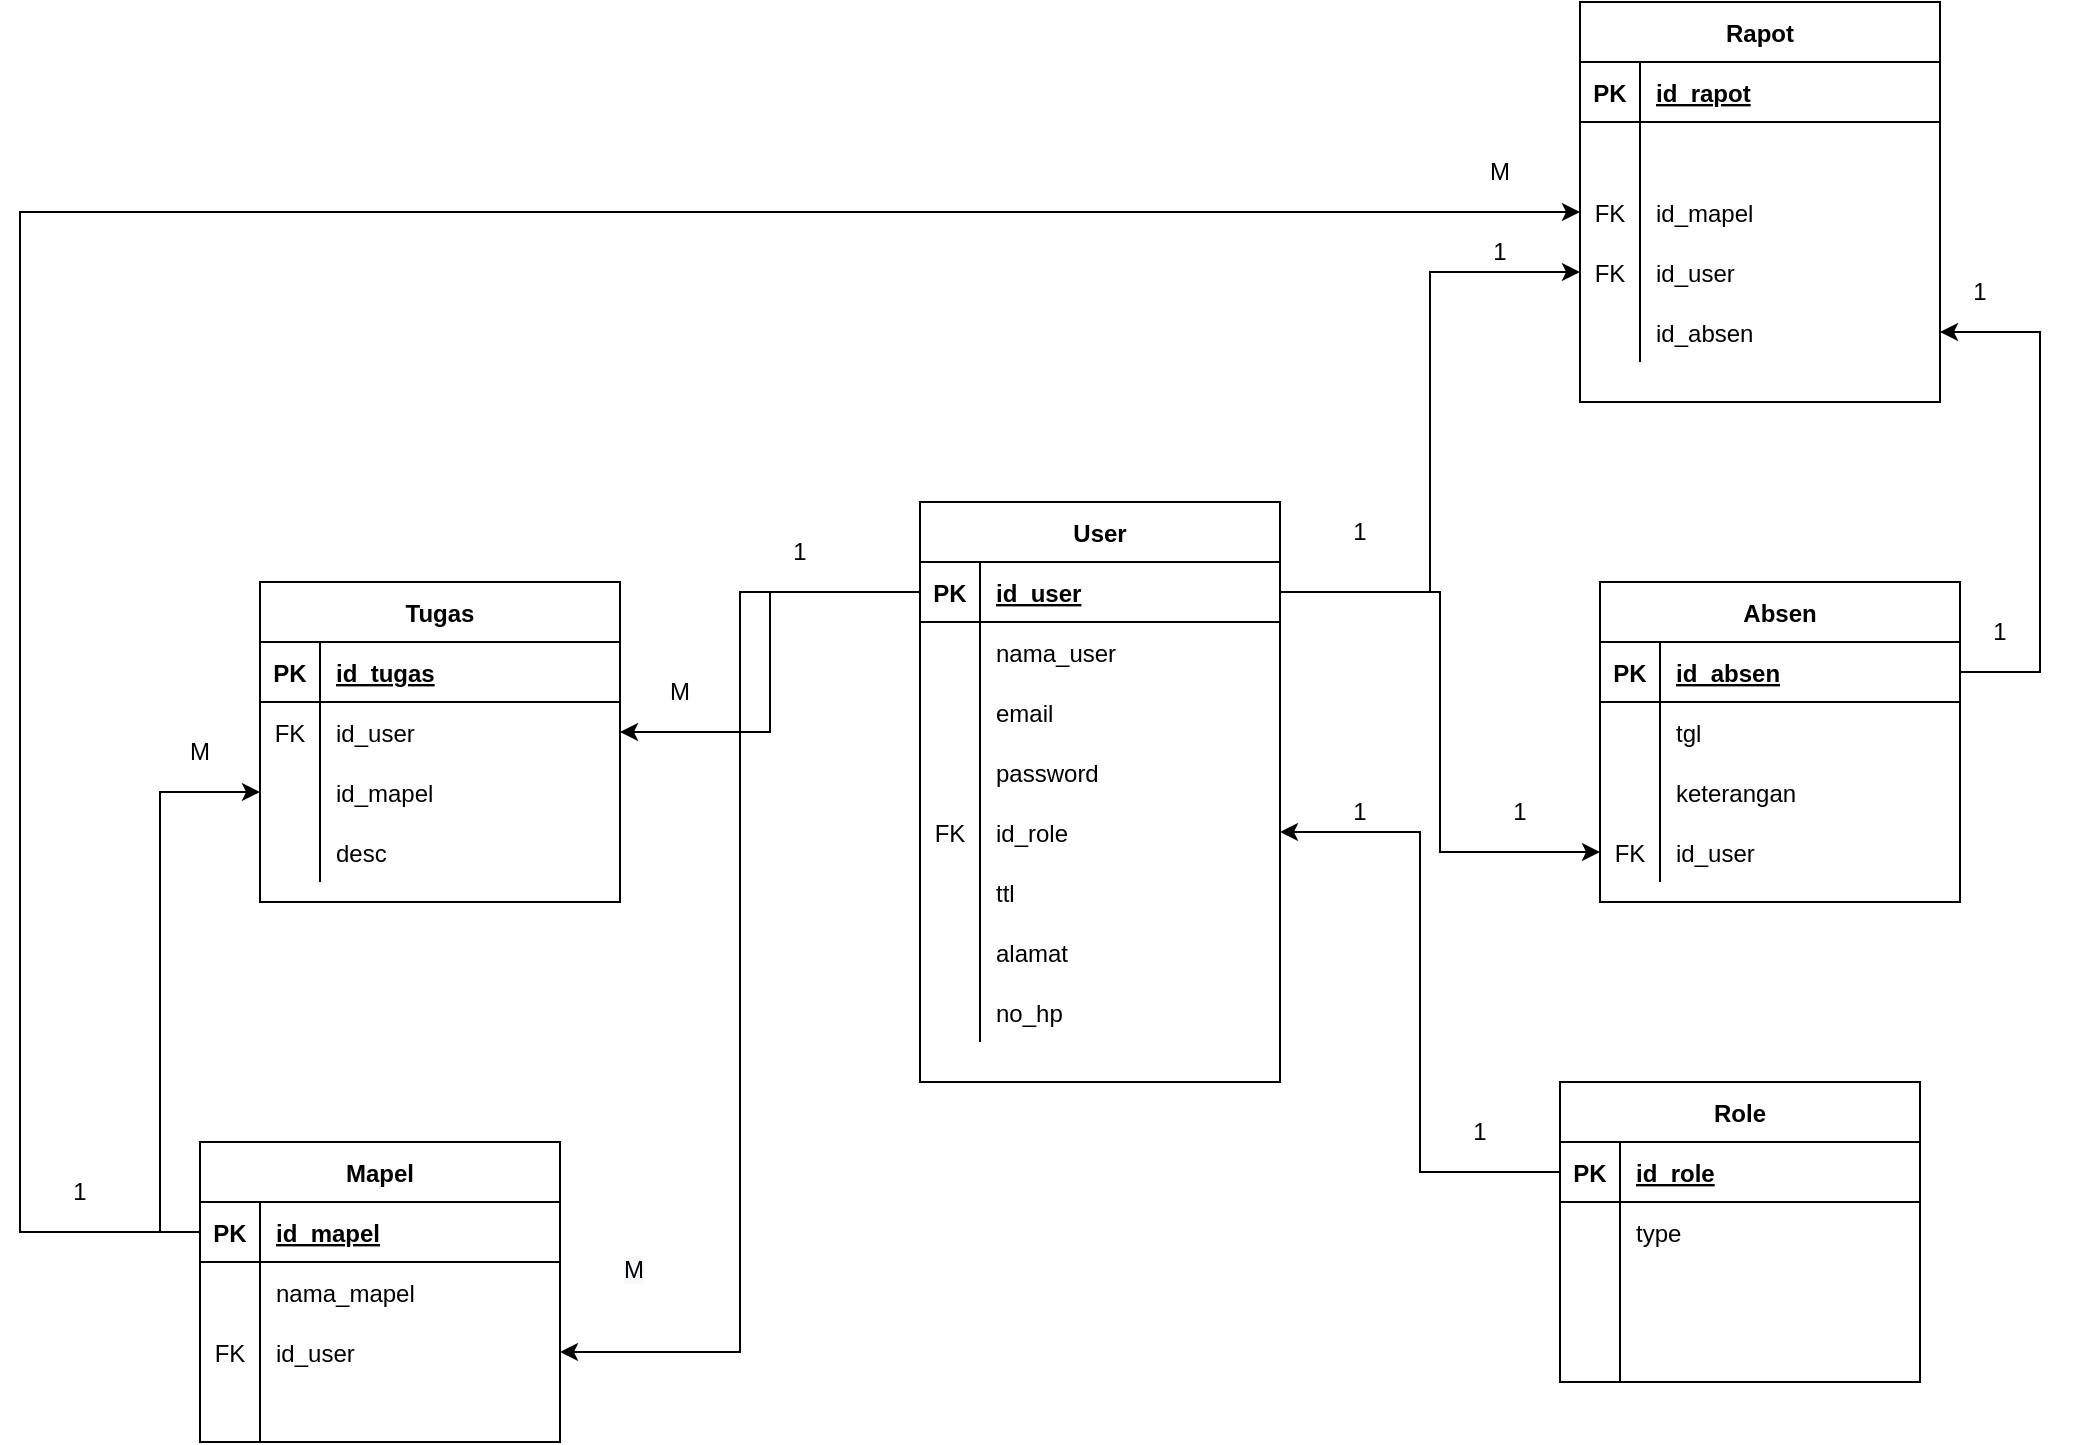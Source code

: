 <mxfile version="14.5.3" type="github">
  <diagram id="R2lEEEUBdFMjLlhIrx00" name="Page-1">
    <mxGraphModel dx="2283" dy="1789" grid="1" gridSize="10" guides="1" tooltips="1" connect="1" arrows="1" fold="1" page="1" pageScale="1" pageWidth="850" pageHeight="1100" math="0" shadow="0" extFonts="Permanent Marker^https://fonts.googleapis.com/css?family=Permanent+Marker">
      <root>
        <mxCell id="0" />
        <mxCell id="1" parent="0" />
        <mxCell id="9h0e1bbw9ytNqN5iiVFv-2" value="User" style="shape=table;startSize=30;container=1;collapsible=1;childLayout=tableLayout;fixedRows=1;rowLines=0;fontStyle=1;align=center;resizeLast=1;" vertex="1" parent="1">
          <mxGeometry x="330" y="130" width="180" height="290" as="geometry" />
        </mxCell>
        <mxCell id="9h0e1bbw9ytNqN5iiVFv-3" value="" style="shape=partialRectangle;collapsible=0;dropTarget=0;pointerEvents=0;fillColor=none;top=0;left=0;bottom=1;right=0;points=[[0,0.5],[1,0.5]];portConstraint=eastwest;" vertex="1" parent="9h0e1bbw9ytNqN5iiVFv-2">
          <mxGeometry y="30" width="180" height="30" as="geometry" />
        </mxCell>
        <mxCell id="9h0e1bbw9ytNqN5iiVFv-4" value="PK" style="shape=partialRectangle;connectable=0;fillColor=none;top=0;left=0;bottom=0;right=0;fontStyle=1;overflow=hidden;" vertex="1" parent="9h0e1bbw9ytNqN5iiVFv-3">
          <mxGeometry width="30" height="30" as="geometry" />
        </mxCell>
        <mxCell id="9h0e1bbw9ytNqN5iiVFv-5" value="id_user" style="shape=partialRectangle;connectable=0;fillColor=none;top=0;left=0;bottom=0;right=0;align=left;spacingLeft=6;fontStyle=5;overflow=hidden;" vertex="1" parent="9h0e1bbw9ytNqN5iiVFv-3">
          <mxGeometry x="30" width="150" height="30" as="geometry" />
        </mxCell>
        <mxCell id="9h0e1bbw9ytNqN5iiVFv-6" value="" style="shape=partialRectangle;collapsible=0;dropTarget=0;pointerEvents=0;fillColor=none;top=0;left=0;bottom=0;right=0;points=[[0,0.5],[1,0.5]];portConstraint=eastwest;" vertex="1" parent="9h0e1bbw9ytNqN5iiVFv-2">
          <mxGeometry y="60" width="180" height="30" as="geometry" />
        </mxCell>
        <mxCell id="9h0e1bbw9ytNqN5iiVFv-7" value="" style="shape=partialRectangle;connectable=0;fillColor=none;top=0;left=0;bottom=0;right=0;editable=1;overflow=hidden;" vertex="1" parent="9h0e1bbw9ytNqN5iiVFv-6">
          <mxGeometry width="30" height="30" as="geometry" />
        </mxCell>
        <mxCell id="9h0e1bbw9ytNqN5iiVFv-8" value="nama_user" style="shape=partialRectangle;connectable=0;fillColor=none;top=0;left=0;bottom=0;right=0;align=left;spacingLeft=6;overflow=hidden;" vertex="1" parent="9h0e1bbw9ytNqN5iiVFv-6">
          <mxGeometry x="30" width="150" height="30" as="geometry" />
        </mxCell>
        <mxCell id="9h0e1bbw9ytNqN5iiVFv-9" value="" style="shape=partialRectangle;collapsible=0;dropTarget=0;pointerEvents=0;fillColor=none;top=0;left=0;bottom=0;right=0;points=[[0,0.5],[1,0.5]];portConstraint=eastwest;" vertex="1" parent="9h0e1bbw9ytNqN5iiVFv-2">
          <mxGeometry y="90" width="180" height="30" as="geometry" />
        </mxCell>
        <mxCell id="9h0e1bbw9ytNqN5iiVFv-10" value="" style="shape=partialRectangle;connectable=0;fillColor=none;top=0;left=0;bottom=0;right=0;editable=1;overflow=hidden;" vertex="1" parent="9h0e1bbw9ytNqN5iiVFv-9">
          <mxGeometry width="30" height="30" as="geometry" />
        </mxCell>
        <mxCell id="9h0e1bbw9ytNqN5iiVFv-11" value="email" style="shape=partialRectangle;connectable=0;fillColor=none;top=0;left=0;bottom=0;right=0;align=left;spacingLeft=6;overflow=hidden;" vertex="1" parent="9h0e1bbw9ytNqN5iiVFv-9">
          <mxGeometry x="30" width="150" height="30" as="geometry" />
        </mxCell>
        <mxCell id="9h0e1bbw9ytNqN5iiVFv-12" value="" style="shape=partialRectangle;collapsible=0;dropTarget=0;pointerEvents=0;fillColor=none;top=0;left=0;bottom=0;right=0;points=[[0,0.5],[1,0.5]];portConstraint=eastwest;" vertex="1" parent="9h0e1bbw9ytNqN5iiVFv-2">
          <mxGeometry y="120" width="180" height="30" as="geometry" />
        </mxCell>
        <mxCell id="9h0e1bbw9ytNqN5iiVFv-13" value="" style="shape=partialRectangle;connectable=0;fillColor=none;top=0;left=0;bottom=0;right=0;editable=1;overflow=hidden;" vertex="1" parent="9h0e1bbw9ytNqN5iiVFv-12">
          <mxGeometry width="30" height="30" as="geometry" />
        </mxCell>
        <mxCell id="9h0e1bbw9ytNqN5iiVFv-14" value="password" style="shape=partialRectangle;connectable=0;fillColor=none;top=0;left=0;bottom=0;right=0;align=left;spacingLeft=6;overflow=hidden;" vertex="1" parent="9h0e1bbw9ytNqN5iiVFv-12">
          <mxGeometry x="30" width="150" height="30" as="geometry" />
        </mxCell>
        <mxCell id="9h0e1bbw9ytNqN5iiVFv-45" value="" style="shape=partialRectangle;collapsible=0;dropTarget=0;pointerEvents=0;fillColor=none;top=0;left=0;bottom=0;right=0;points=[[0,0.5],[1,0.5]];portConstraint=eastwest;" vertex="1" parent="9h0e1bbw9ytNqN5iiVFv-2">
          <mxGeometry y="150" width="180" height="30" as="geometry" />
        </mxCell>
        <mxCell id="9h0e1bbw9ytNqN5iiVFv-46" value="FK" style="shape=partialRectangle;connectable=0;fillColor=none;top=0;left=0;bottom=0;right=0;editable=1;overflow=hidden;" vertex="1" parent="9h0e1bbw9ytNqN5iiVFv-45">
          <mxGeometry width="30" height="30" as="geometry" />
        </mxCell>
        <mxCell id="9h0e1bbw9ytNqN5iiVFv-47" value="id_role" style="shape=partialRectangle;connectable=0;fillColor=none;top=0;left=0;bottom=0;right=0;align=left;spacingLeft=6;overflow=hidden;" vertex="1" parent="9h0e1bbw9ytNqN5iiVFv-45">
          <mxGeometry x="30" width="150" height="30" as="geometry" />
        </mxCell>
        <mxCell id="9h0e1bbw9ytNqN5iiVFv-64" value="" style="shape=partialRectangle;collapsible=0;dropTarget=0;pointerEvents=0;fillColor=none;top=0;left=0;bottom=0;right=0;points=[[0,0.5],[1,0.5]];portConstraint=eastwest;" vertex="1" parent="9h0e1bbw9ytNqN5iiVFv-2">
          <mxGeometry y="180" width="180" height="30" as="geometry" />
        </mxCell>
        <mxCell id="9h0e1bbw9ytNqN5iiVFv-65" value="" style="shape=partialRectangle;connectable=0;fillColor=none;top=0;left=0;bottom=0;right=0;editable=1;overflow=hidden;" vertex="1" parent="9h0e1bbw9ytNqN5iiVFv-64">
          <mxGeometry width="30" height="30" as="geometry" />
        </mxCell>
        <mxCell id="9h0e1bbw9ytNqN5iiVFv-66" value="ttl" style="shape=partialRectangle;connectable=0;fillColor=none;top=0;left=0;bottom=0;right=0;align=left;spacingLeft=6;overflow=hidden;" vertex="1" parent="9h0e1bbw9ytNqN5iiVFv-64">
          <mxGeometry x="30" width="150" height="30" as="geometry" />
        </mxCell>
        <mxCell id="9h0e1bbw9ytNqN5iiVFv-67" value="" style="shape=partialRectangle;collapsible=0;dropTarget=0;pointerEvents=0;fillColor=none;top=0;left=0;bottom=0;right=0;points=[[0,0.5],[1,0.5]];portConstraint=eastwest;" vertex="1" parent="9h0e1bbw9ytNqN5iiVFv-2">
          <mxGeometry y="210" width="180" height="30" as="geometry" />
        </mxCell>
        <mxCell id="9h0e1bbw9ytNqN5iiVFv-68" value="" style="shape=partialRectangle;connectable=0;fillColor=none;top=0;left=0;bottom=0;right=0;editable=1;overflow=hidden;" vertex="1" parent="9h0e1bbw9ytNqN5iiVFv-67">
          <mxGeometry width="30" height="30" as="geometry" />
        </mxCell>
        <mxCell id="9h0e1bbw9ytNqN5iiVFv-69" value="alamat" style="shape=partialRectangle;connectable=0;fillColor=none;top=0;left=0;bottom=0;right=0;align=left;spacingLeft=6;overflow=hidden;" vertex="1" parent="9h0e1bbw9ytNqN5iiVFv-67">
          <mxGeometry x="30" width="150" height="30" as="geometry" />
        </mxCell>
        <mxCell id="9h0e1bbw9ytNqN5iiVFv-70" value="" style="shape=partialRectangle;collapsible=0;dropTarget=0;pointerEvents=0;fillColor=none;top=0;left=0;bottom=0;right=0;points=[[0,0.5],[1,0.5]];portConstraint=eastwest;" vertex="1" parent="9h0e1bbw9ytNqN5iiVFv-2">
          <mxGeometry y="240" width="180" height="30" as="geometry" />
        </mxCell>
        <mxCell id="9h0e1bbw9ytNqN5iiVFv-71" value="" style="shape=partialRectangle;connectable=0;fillColor=none;top=0;left=0;bottom=0;right=0;editable=1;overflow=hidden;" vertex="1" parent="9h0e1bbw9ytNqN5iiVFv-70">
          <mxGeometry width="30" height="30" as="geometry" />
        </mxCell>
        <mxCell id="9h0e1bbw9ytNqN5iiVFv-72" value="no_hp" style="shape=partialRectangle;connectable=0;fillColor=none;top=0;left=0;bottom=0;right=0;align=left;spacingLeft=6;overflow=hidden;" vertex="1" parent="9h0e1bbw9ytNqN5iiVFv-70">
          <mxGeometry x="30" width="150" height="30" as="geometry" />
        </mxCell>
        <mxCell id="9h0e1bbw9ytNqN5iiVFv-19" value="Tugas" style="shape=table;startSize=30;container=1;collapsible=1;childLayout=tableLayout;fixedRows=1;rowLines=0;fontStyle=1;align=center;resizeLast=1;" vertex="1" parent="1">
          <mxGeometry y="170" width="180" height="160" as="geometry" />
        </mxCell>
        <mxCell id="9h0e1bbw9ytNqN5iiVFv-20" value="" style="shape=partialRectangle;collapsible=0;dropTarget=0;pointerEvents=0;fillColor=none;top=0;left=0;bottom=1;right=0;points=[[0,0.5],[1,0.5]];portConstraint=eastwest;" vertex="1" parent="9h0e1bbw9ytNqN5iiVFv-19">
          <mxGeometry y="30" width="180" height="30" as="geometry" />
        </mxCell>
        <mxCell id="9h0e1bbw9ytNqN5iiVFv-21" value="PK" style="shape=partialRectangle;connectable=0;fillColor=none;top=0;left=0;bottom=0;right=0;fontStyle=1;overflow=hidden;" vertex="1" parent="9h0e1bbw9ytNqN5iiVFv-20">
          <mxGeometry width="30" height="30" as="geometry" />
        </mxCell>
        <mxCell id="9h0e1bbw9ytNqN5iiVFv-22" value="id_tugas" style="shape=partialRectangle;connectable=0;fillColor=none;top=0;left=0;bottom=0;right=0;align=left;spacingLeft=6;fontStyle=5;overflow=hidden;" vertex="1" parent="9h0e1bbw9ytNqN5iiVFv-20">
          <mxGeometry x="30" width="150" height="30" as="geometry" />
        </mxCell>
        <mxCell id="9h0e1bbw9ytNqN5iiVFv-23" value="" style="shape=partialRectangle;collapsible=0;dropTarget=0;pointerEvents=0;fillColor=none;top=0;left=0;bottom=0;right=0;points=[[0,0.5],[1,0.5]];portConstraint=eastwest;" vertex="1" parent="9h0e1bbw9ytNqN5iiVFv-19">
          <mxGeometry y="60" width="180" height="30" as="geometry" />
        </mxCell>
        <mxCell id="9h0e1bbw9ytNqN5iiVFv-24" value="FK" style="shape=partialRectangle;connectable=0;fillColor=none;top=0;left=0;bottom=0;right=0;editable=1;overflow=hidden;" vertex="1" parent="9h0e1bbw9ytNqN5iiVFv-23">
          <mxGeometry width="30" height="30" as="geometry" />
        </mxCell>
        <mxCell id="9h0e1bbw9ytNqN5iiVFv-25" value="id_user" style="shape=partialRectangle;connectable=0;fillColor=none;top=0;left=0;bottom=0;right=0;align=left;spacingLeft=6;overflow=hidden;" vertex="1" parent="9h0e1bbw9ytNqN5iiVFv-23">
          <mxGeometry x="30" width="150" height="30" as="geometry" />
        </mxCell>
        <mxCell id="9h0e1bbw9ytNqN5iiVFv-26" value="" style="shape=partialRectangle;collapsible=0;dropTarget=0;pointerEvents=0;fillColor=none;top=0;left=0;bottom=0;right=0;points=[[0,0.5],[1,0.5]];portConstraint=eastwest;" vertex="1" parent="9h0e1bbw9ytNqN5iiVFv-19">
          <mxGeometry y="90" width="180" height="30" as="geometry" />
        </mxCell>
        <mxCell id="9h0e1bbw9ytNqN5iiVFv-27" value="" style="shape=partialRectangle;connectable=0;fillColor=none;top=0;left=0;bottom=0;right=0;editable=1;overflow=hidden;" vertex="1" parent="9h0e1bbw9ytNqN5iiVFv-26">
          <mxGeometry width="30" height="30" as="geometry" />
        </mxCell>
        <mxCell id="9h0e1bbw9ytNqN5iiVFv-28" value="id_mapel" style="shape=partialRectangle;connectable=0;fillColor=none;top=0;left=0;bottom=0;right=0;align=left;spacingLeft=6;overflow=hidden;" vertex="1" parent="9h0e1bbw9ytNqN5iiVFv-26">
          <mxGeometry x="30" width="150" height="30" as="geometry" />
        </mxCell>
        <mxCell id="9h0e1bbw9ytNqN5iiVFv-29" value="" style="shape=partialRectangle;collapsible=0;dropTarget=0;pointerEvents=0;fillColor=none;top=0;left=0;bottom=0;right=0;points=[[0,0.5],[1,0.5]];portConstraint=eastwest;" vertex="1" parent="9h0e1bbw9ytNqN5iiVFv-19">
          <mxGeometry y="120" width="180" height="30" as="geometry" />
        </mxCell>
        <mxCell id="9h0e1bbw9ytNqN5iiVFv-30" value="" style="shape=partialRectangle;connectable=0;fillColor=none;top=0;left=0;bottom=0;right=0;editable=1;overflow=hidden;" vertex="1" parent="9h0e1bbw9ytNqN5iiVFv-29">
          <mxGeometry width="30" height="30" as="geometry" />
        </mxCell>
        <mxCell id="9h0e1bbw9ytNqN5iiVFv-31" value="desc" style="shape=partialRectangle;connectable=0;fillColor=none;top=0;left=0;bottom=0;right=0;align=left;spacingLeft=6;overflow=hidden;" vertex="1" parent="9h0e1bbw9ytNqN5iiVFv-29">
          <mxGeometry x="30" width="150" height="30" as="geometry" />
        </mxCell>
        <mxCell id="9h0e1bbw9ytNqN5iiVFv-74" value="Rapot" style="shape=table;startSize=30;container=1;collapsible=1;childLayout=tableLayout;fixedRows=1;rowLines=0;fontStyle=1;align=center;resizeLast=1;" vertex="1" parent="1">
          <mxGeometry x="660" y="-120" width="180" height="200" as="geometry" />
        </mxCell>
        <mxCell id="9h0e1bbw9ytNqN5iiVFv-75" value="" style="shape=partialRectangle;collapsible=0;dropTarget=0;pointerEvents=0;fillColor=none;top=0;left=0;bottom=1;right=0;points=[[0,0.5],[1,0.5]];portConstraint=eastwest;" vertex="1" parent="9h0e1bbw9ytNqN5iiVFv-74">
          <mxGeometry y="30" width="180" height="30" as="geometry" />
        </mxCell>
        <mxCell id="9h0e1bbw9ytNqN5iiVFv-76" value="PK" style="shape=partialRectangle;connectable=0;fillColor=none;top=0;left=0;bottom=0;right=0;fontStyle=1;overflow=hidden;" vertex="1" parent="9h0e1bbw9ytNqN5iiVFv-75">
          <mxGeometry width="30" height="30" as="geometry" />
        </mxCell>
        <mxCell id="9h0e1bbw9ytNqN5iiVFv-77" value="id_rapot" style="shape=partialRectangle;connectable=0;fillColor=none;top=0;left=0;bottom=0;right=0;align=left;spacingLeft=6;fontStyle=5;overflow=hidden;" vertex="1" parent="9h0e1bbw9ytNqN5iiVFv-75">
          <mxGeometry x="30" width="150" height="30" as="geometry" />
        </mxCell>
        <mxCell id="9h0e1bbw9ytNqN5iiVFv-78" value="" style="shape=partialRectangle;collapsible=0;dropTarget=0;pointerEvents=0;fillColor=none;top=0;left=0;bottom=0;right=0;points=[[0,0.5],[1,0.5]];portConstraint=eastwest;" vertex="1" parent="9h0e1bbw9ytNqN5iiVFv-74">
          <mxGeometry y="60" width="180" height="30" as="geometry" />
        </mxCell>
        <mxCell id="9h0e1bbw9ytNqN5iiVFv-79" value="" style="shape=partialRectangle;connectable=0;fillColor=none;top=0;left=0;bottom=0;right=0;editable=1;overflow=hidden;" vertex="1" parent="9h0e1bbw9ytNqN5iiVFv-78">
          <mxGeometry width="30" height="30" as="geometry" />
        </mxCell>
        <mxCell id="9h0e1bbw9ytNqN5iiVFv-80" value="" style="shape=partialRectangle;connectable=0;fillColor=none;top=0;left=0;bottom=0;right=0;align=left;spacingLeft=6;overflow=hidden;" vertex="1" parent="9h0e1bbw9ytNqN5iiVFv-78">
          <mxGeometry x="30" width="150" height="30" as="geometry" />
        </mxCell>
        <mxCell id="9h0e1bbw9ytNqN5iiVFv-81" value="" style="shape=partialRectangle;collapsible=0;dropTarget=0;pointerEvents=0;fillColor=none;top=0;left=0;bottom=0;right=0;points=[[0,0.5],[1,0.5]];portConstraint=eastwest;" vertex="1" parent="9h0e1bbw9ytNqN5iiVFv-74">
          <mxGeometry y="90" width="180" height="30" as="geometry" />
        </mxCell>
        <mxCell id="9h0e1bbw9ytNqN5iiVFv-82" value="FK" style="shape=partialRectangle;connectable=0;fillColor=none;top=0;left=0;bottom=0;right=0;editable=1;overflow=hidden;" vertex="1" parent="9h0e1bbw9ytNqN5iiVFv-81">
          <mxGeometry width="30" height="30" as="geometry" />
        </mxCell>
        <mxCell id="9h0e1bbw9ytNqN5iiVFv-83" value="id_mapel" style="shape=partialRectangle;connectable=0;fillColor=none;top=0;left=0;bottom=0;right=0;align=left;spacingLeft=6;overflow=hidden;" vertex="1" parent="9h0e1bbw9ytNqN5iiVFv-81">
          <mxGeometry x="30" width="150" height="30" as="geometry" />
        </mxCell>
        <mxCell id="9h0e1bbw9ytNqN5iiVFv-84" value="" style="shape=partialRectangle;collapsible=0;dropTarget=0;pointerEvents=0;fillColor=none;top=0;left=0;bottom=0;right=0;points=[[0,0.5],[1,0.5]];portConstraint=eastwest;" vertex="1" parent="9h0e1bbw9ytNqN5iiVFv-74">
          <mxGeometry y="120" width="180" height="30" as="geometry" />
        </mxCell>
        <mxCell id="9h0e1bbw9ytNqN5iiVFv-85" value="FK" style="shape=partialRectangle;connectable=0;fillColor=none;top=0;left=0;bottom=0;right=0;editable=1;overflow=hidden;" vertex="1" parent="9h0e1bbw9ytNqN5iiVFv-84">
          <mxGeometry width="30" height="30" as="geometry" />
        </mxCell>
        <mxCell id="9h0e1bbw9ytNqN5iiVFv-86" value="id_user" style="shape=partialRectangle;connectable=0;fillColor=none;top=0;left=0;bottom=0;right=0;align=left;spacingLeft=6;overflow=hidden;" vertex="1" parent="9h0e1bbw9ytNqN5iiVFv-84">
          <mxGeometry x="30" width="150" height="30" as="geometry" />
        </mxCell>
        <mxCell id="9h0e1bbw9ytNqN5iiVFv-87" value="" style="shape=partialRectangle;collapsible=0;dropTarget=0;pointerEvents=0;fillColor=none;top=0;left=0;bottom=0;right=0;points=[[0,0.5],[1,0.5]];portConstraint=eastwest;" vertex="1" parent="9h0e1bbw9ytNqN5iiVFv-74">
          <mxGeometry y="150" width="180" height="30" as="geometry" />
        </mxCell>
        <mxCell id="9h0e1bbw9ytNqN5iiVFv-88" value="" style="shape=partialRectangle;connectable=0;fillColor=none;top=0;left=0;bottom=0;right=0;editable=1;overflow=hidden;" vertex="1" parent="9h0e1bbw9ytNqN5iiVFv-87">
          <mxGeometry width="30" height="30" as="geometry" />
        </mxCell>
        <mxCell id="9h0e1bbw9ytNqN5iiVFv-89" value="id_absen" style="shape=partialRectangle;connectable=0;fillColor=none;top=0;left=0;bottom=0;right=0;align=left;spacingLeft=6;overflow=hidden;" vertex="1" parent="9h0e1bbw9ytNqN5iiVFv-87">
          <mxGeometry x="30" width="150" height="30" as="geometry" />
        </mxCell>
        <mxCell id="9h0e1bbw9ytNqN5iiVFv-90" value="Mapel" style="shape=table;startSize=30;container=1;collapsible=1;childLayout=tableLayout;fixedRows=1;rowLines=0;fontStyle=1;align=center;resizeLast=1;" vertex="1" parent="1">
          <mxGeometry x="-30" y="450" width="180" height="150" as="geometry" />
        </mxCell>
        <mxCell id="9h0e1bbw9ytNqN5iiVFv-91" value="" style="shape=partialRectangle;collapsible=0;dropTarget=0;pointerEvents=0;fillColor=none;top=0;left=0;bottom=1;right=0;points=[[0,0.5],[1,0.5]];portConstraint=eastwest;" vertex="1" parent="9h0e1bbw9ytNqN5iiVFv-90">
          <mxGeometry y="30" width="180" height="30" as="geometry" />
        </mxCell>
        <mxCell id="9h0e1bbw9ytNqN5iiVFv-92" value="PK" style="shape=partialRectangle;connectable=0;fillColor=none;top=0;left=0;bottom=0;right=0;fontStyle=1;overflow=hidden;" vertex="1" parent="9h0e1bbw9ytNqN5iiVFv-91">
          <mxGeometry width="30" height="30" as="geometry" />
        </mxCell>
        <mxCell id="9h0e1bbw9ytNqN5iiVFv-93" value="id_mapel" style="shape=partialRectangle;connectable=0;fillColor=none;top=0;left=0;bottom=0;right=0;align=left;spacingLeft=6;fontStyle=5;overflow=hidden;" vertex="1" parent="9h0e1bbw9ytNqN5iiVFv-91">
          <mxGeometry x="30" width="150" height="30" as="geometry" />
        </mxCell>
        <mxCell id="9h0e1bbw9ytNqN5iiVFv-94" value="" style="shape=partialRectangle;collapsible=0;dropTarget=0;pointerEvents=0;fillColor=none;top=0;left=0;bottom=0;right=0;points=[[0,0.5],[1,0.5]];portConstraint=eastwest;" vertex="1" parent="9h0e1bbw9ytNqN5iiVFv-90">
          <mxGeometry y="60" width="180" height="30" as="geometry" />
        </mxCell>
        <mxCell id="9h0e1bbw9ytNqN5iiVFv-95" value="" style="shape=partialRectangle;connectable=0;fillColor=none;top=0;left=0;bottom=0;right=0;editable=1;overflow=hidden;" vertex="1" parent="9h0e1bbw9ytNqN5iiVFv-94">
          <mxGeometry width="30" height="30" as="geometry" />
        </mxCell>
        <mxCell id="9h0e1bbw9ytNqN5iiVFv-96" value="nama_mapel" style="shape=partialRectangle;connectable=0;fillColor=none;top=0;left=0;bottom=0;right=0;align=left;spacingLeft=6;overflow=hidden;" vertex="1" parent="9h0e1bbw9ytNqN5iiVFv-94">
          <mxGeometry x="30" width="150" height="30" as="geometry" />
        </mxCell>
        <mxCell id="9h0e1bbw9ytNqN5iiVFv-97" value="" style="shape=partialRectangle;collapsible=0;dropTarget=0;pointerEvents=0;fillColor=none;top=0;left=0;bottom=0;right=0;points=[[0,0.5],[1,0.5]];portConstraint=eastwest;" vertex="1" parent="9h0e1bbw9ytNqN5iiVFv-90">
          <mxGeometry y="90" width="180" height="30" as="geometry" />
        </mxCell>
        <mxCell id="9h0e1bbw9ytNqN5iiVFv-98" value="FK" style="shape=partialRectangle;connectable=0;fillColor=none;top=0;left=0;bottom=0;right=0;editable=1;overflow=hidden;" vertex="1" parent="9h0e1bbw9ytNqN5iiVFv-97">
          <mxGeometry width="30" height="30" as="geometry" />
        </mxCell>
        <mxCell id="9h0e1bbw9ytNqN5iiVFv-99" value="id_user" style="shape=partialRectangle;connectable=0;fillColor=none;top=0;left=0;bottom=0;right=0;align=left;spacingLeft=6;overflow=hidden;" vertex="1" parent="9h0e1bbw9ytNqN5iiVFv-97">
          <mxGeometry x="30" width="150" height="30" as="geometry" />
        </mxCell>
        <mxCell id="9h0e1bbw9ytNqN5iiVFv-100" value="" style="shape=partialRectangle;collapsible=0;dropTarget=0;pointerEvents=0;fillColor=none;top=0;left=0;bottom=0;right=0;points=[[0,0.5],[1,0.5]];portConstraint=eastwest;" vertex="1" parent="9h0e1bbw9ytNqN5iiVFv-90">
          <mxGeometry y="120" width="180" height="30" as="geometry" />
        </mxCell>
        <mxCell id="9h0e1bbw9ytNqN5iiVFv-101" value="" style="shape=partialRectangle;connectable=0;fillColor=none;top=0;left=0;bottom=0;right=0;editable=1;overflow=hidden;" vertex="1" parent="9h0e1bbw9ytNqN5iiVFv-100">
          <mxGeometry width="30" height="30" as="geometry" />
        </mxCell>
        <mxCell id="9h0e1bbw9ytNqN5iiVFv-102" value="" style="shape=partialRectangle;connectable=0;fillColor=none;top=0;left=0;bottom=0;right=0;align=left;spacingLeft=6;overflow=hidden;" vertex="1" parent="9h0e1bbw9ytNqN5iiVFv-100">
          <mxGeometry x="30" width="150" height="30" as="geometry" />
        </mxCell>
        <mxCell id="9h0e1bbw9ytNqN5iiVFv-103" value="Absen" style="shape=table;startSize=30;container=1;collapsible=1;childLayout=tableLayout;fixedRows=1;rowLines=0;fontStyle=1;align=center;resizeLast=1;" vertex="1" parent="1">
          <mxGeometry x="670" y="170" width="180" height="160" as="geometry" />
        </mxCell>
        <mxCell id="9h0e1bbw9ytNqN5iiVFv-104" value="" style="shape=partialRectangle;collapsible=0;dropTarget=0;pointerEvents=0;fillColor=none;top=0;left=0;bottom=1;right=0;points=[[0,0.5],[1,0.5]];portConstraint=eastwest;" vertex="1" parent="9h0e1bbw9ytNqN5iiVFv-103">
          <mxGeometry y="30" width="180" height="30" as="geometry" />
        </mxCell>
        <mxCell id="9h0e1bbw9ytNqN5iiVFv-105" value="PK" style="shape=partialRectangle;connectable=0;fillColor=none;top=0;left=0;bottom=0;right=0;fontStyle=1;overflow=hidden;" vertex="1" parent="9h0e1bbw9ytNqN5iiVFv-104">
          <mxGeometry width="30" height="30" as="geometry" />
        </mxCell>
        <mxCell id="9h0e1bbw9ytNqN5iiVFv-106" value="id_absen" style="shape=partialRectangle;connectable=0;fillColor=none;top=0;left=0;bottom=0;right=0;align=left;spacingLeft=6;fontStyle=5;overflow=hidden;" vertex="1" parent="9h0e1bbw9ytNqN5iiVFv-104">
          <mxGeometry x="30" width="150" height="30" as="geometry" />
        </mxCell>
        <mxCell id="9h0e1bbw9ytNqN5iiVFv-107" value="" style="shape=partialRectangle;collapsible=0;dropTarget=0;pointerEvents=0;fillColor=none;top=0;left=0;bottom=0;right=0;points=[[0,0.5],[1,0.5]];portConstraint=eastwest;" vertex="1" parent="9h0e1bbw9ytNqN5iiVFv-103">
          <mxGeometry y="60" width="180" height="30" as="geometry" />
        </mxCell>
        <mxCell id="9h0e1bbw9ytNqN5iiVFv-108" value="" style="shape=partialRectangle;connectable=0;fillColor=none;top=0;left=0;bottom=0;right=0;editable=1;overflow=hidden;" vertex="1" parent="9h0e1bbw9ytNqN5iiVFv-107">
          <mxGeometry width="30" height="30" as="geometry" />
        </mxCell>
        <mxCell id="9h0e1bbw9ytNqN5iiVFv-109" value="tgl" style="shape=partialRectangle;connectable=0;fillColor=none;top=0;left=0;bottom=0;right=0;align=left;spacingLeft=6;overflow=hidden;" vertex="1" parent="9h0e1bbw9ytNqN5iiVFv-107">
          <mxGeometry x="30" width="150" height="30" as="geometry" />
        </mxCell>
        <mxCell id="9h0e1bbw9ytNqN5iiVFv-110" value="" style="shape=partialRectangle;collapsible=0;dropTarget=0;pointerEvents=0;fillColor=none;top=0;left=0;bottom=0;right=0;points=[[0,0.5],[1,0.5]];portConstraint=eastwest;" vertex="1" parent="9h0e1bbw9ytNqN5iiVFv-103">
          <mxGeometry y="90" width="180" height="30" as="geometry" />
        </mxCell>
        <mxCell id="9h0e1bbw9ytNqN5iiVFv-111" value="" style="shape=partialRectangle;connectable=0;fillColor=none;top=0;left=0;bottom=0;right=0;editable=1;overflow=hidden;" vertex="1" parent="9h0e1bbw9ytNqN5iiVFv-110">
          <mxGeometry width="30" height="30" as="geometry" />
        </mxCell>
        <mxCell id="9h0e1bbw9ytNqN5iiVFv-112" value="keterangan" style="shape=partialRectangle;connectable=0;fillColor=none;top=0;left=0;bottom=0;right=0;align=left;spacingLeft=6;overflow=hidden;" vertex="1" parent="9h0e1bbw9ytNqN5iiVFv-110">
          <mxGeometry x="30" width="150" height="30" as="geometry" />
        </mxCell>
        <mxCell id="9h0e1bbw9ytNqN5iiVFv-113" value="" style="shape=partialRectangle;collapsible=0;dropTarget=0;pointerEvents=0;fillColor=none;top=0;left=0;bottom=0;right=0;points=[[0,0.5],[1,0.5]];portConstraint=eastwest;" vertex="1" parent="9h0e1bbw9ytNqN5iiVFv-103">
          <mxGeometry y="120" width="180" height="30" as="geometry" />
        </mxCell>
        <mxCell id="9h0e1bbw9ytNqN5iiVFv-114" value="FK" style="shape=partialRectangle;connectable=0;fillColor=none;top=0;left=0;bottom=0;right=0;editable=1;overflow=hidden;" vertex="1" parent="9h0e1bbw9ytNqN5iiVFv-113">
          <mxGeometry width="30" height="30" as="geometry" />
        </mxCell>
        <mxCell id="9h0e1bbw9ytNqN5iiVFv-115" value="id_user" style="shape=partialRectangle;connectable=0;fillColor=none;top=0;left=0;bottom=0;right=0;align=left;spacingLeft=6;overflow=hidden;" vertex="1" parent="9h0e1bbw9ytNqN5iiVFv-113">
          <mxGeometry x="30" width="150" height="30" as="geometry" />
        </mxCell>
        <mxCell id="9h0e1bbw9ytNqN5iiVFv-116" value="Role" style="shape=table;startSize=30;container=1;collapsible=1;childLayout=tableLayout;fixedRows=1;rowLines=0;fontStyle=1;align=center;resizeLast=1;" vertex="1" parent="1">
          <mxGeometry x="650" y="420" width="180" height="150" as="geometry" />
        </mxCell>
        <mxCell id="9h0e1bbw9ytNqN5iiVFv-117" value="" style="shape=partialRectangle;collapsible=0;dropTarget=0;pointerEvents=0;fillColor=none;top=0;left=0;bottom=1;right=0;points=[[0,0.5],[1,0.5]];portConstraint=eastwest;" vertex="1" parent="9h0e1bbw9ytNqN5iiVFv-116">
          <mxGeometry y="30" width="180" height="30" as="geometry" />
        </mxCell>
        <mxCell id="9h0e1bbw9ytNqN5iiVFv-118" value="PK" style="shape=partialRectangle;connectable=0;fillColor=none;top=0;left=0;bottom=0;right=0;fontStyle=1;overflow=hidden;" vertex="1" parent="9h0e1bbw9ytNqN5iiVFv-117">
          <mxGeometry width="30" height="30" as="geometry" />
        </mxCell>
        <mxCell id="9h0e1bbw9ytNqN5iiVFv-119" value="id_role" style="shape=partialRectangle;connectable=0;fillColor=none;top=0;left=0;bottom=0;right=0;align=left;spacingLeft=6;fontStyle=5;overflow=hidden;" vertex="1" parent="9h0e1bbw9ytNqN5iiVFv-117">
          <mxGeometry x="30" width="150" height="30" as="geometry" />
        </mxCell>
        <mxCell id="9h0e1bbw9ytNqN5iiVFv-120" value="" style="shape=partialRectangle;collapsible=0;dropTarget=0;pointerEvents=0;fillColor=none;top=0;left=0;bottom=0;right=0;points=[[0,0.5],[1,0.5]];portConstraint=eastwest;" vertex="1" parent="9h0e1bbw9ytNqN5iiVFv-116">
          <mxGeometry y="60" width="180" height="30" as="geometry" />
        </mxCell>
        <mxCell id="9h0e1bbw9ytNqN5iiVFv-121" value="" style="shape=partialRectangle;connectable=0;fillColor=none;top=0;left=0;bottom=0;right=0;editable=1;overflow=hidden;" vertex="1" parent="9h0e1bbw9ytNqN5iiVFv-120">
          <mxGeometry width="30" height="30" as="geometry" />
        </mxCell>
        <mxCell id="9h0e1bbw9ytNqN5iiVFv-122" value="type" style="shape=partialRectangle;connectable=0;fillColor=none;top=0;left=0;bottom=0;right=0;align=left;spacingLeft=6;overflow=hidden;" vertex="1" parent="9h0e1bbw9ytNqN5iiVFv-120">
          <mxGeometry x="30" width="150" height="30" as="geometry" />
        </mxCell>
        <mxCell id="9h0e1bbw9ytNqN5iiVFv-123" value="" style="shape=partialRectangle;collapsible=0;dropTarget=0;pointerEvents=0;fillColor=none;top=0;left=0;bottom=0;right=0;points=[[0,0.5],[1,0.5]];portConstraint=eastwest;" vertex="1" parent="9h0e1bbw9ytNqN5iiVFv-116">
          <mxGeometry y="90" width="180" height="30" as="geometry" />
        </mxCell>
        <mxCell id="9h0e1bbw9ytNqN5iiVFv-124" value="" style="shape=partialRectangle;connectable=0;fillColor=none;top=0;left=0;bottom=0;right=0;editable=1;overflow=hidden;" vertex="1" parent="9h0e1bbw9ytNqN5iiVFv-123">
          <mxGeometry width="30" height="30" as="geometry" />
        </mxCell>
        <mxCell id="9h0e1bbw9ytNqN5iiVFv-125" value="" style="shape=partialRectangle;connectable=0;fillColor=none;top=0;left=0;bottom=0;right=0;align=left;spacingLeft=6;overflow=hidden;" vertex="1" parent="9h0e1bbw9ytNqN5iiVFv-123">
          <mxGeometry x="30" width="150" height="30" as="geometry" />
        </mxCell>
        <mxCell id="9h0e1bbw9ytNqN5iiVFv-126" value="" style="shape=partialRectangle;collapsible=0;dropTarget=0;pointerEvents=0;fillColor=none;top=0;left=0;bottom=0;right=0;points=[[0,0.5],[1,0.5]];portConstraint=eastwest;" vertex="1" parent="9h0e1bbw9ytNqN5iiVFv-116">
          <mxGeometry y="120" width="180" height="30" as="geometry" />
        </mxCell>
        <mxCell id="9h0e1bbw9ytNqN5iiVFv-127" value="" style="shape=partialRectangle;connectable=0;fillColor=none;top=0;left=0;bottom=0;right=0;editable=1;overflow=hidden;" vertex="1" parent="9h0e1bbw9ytNqN5iiVFv-126">
          <mxGeometry width="30" height="30" as="geometry" />
        </mxCell>
        <mxCell id="9h0e1bbw9ytNqN5iiVFv-128" value="" style="shape=partialRectangle;connectable=0;fillColor=none;top=0;left=0;bottom=0;right=0;align=left;spacingLeft=6;overflow=hidden;" vertex="1" parent="9h0e1bbw9ytNqN5iiVFv-126">
          <mxGeometry x="30" width="150" height="30" as="geometry" />
        </mxCell>
        <mxCell id="9h0e1bbw9ytNqN5iiVFv-132" style="edgeStyle=orthogonalEdgeStyle;rounded=0;orthogonalLoop=1;jettySize=auto;html=1;exitX=0;exitY=0.5;exitDx=0;exitDy=0;entryX=1;entryY=0.5;entryDx=0;entryDy=0;" edge="1" parent="1" source="9h0e1bbw9ytNqN5iiVFv-3" target="9h0e1bbw9ytNqN5iiVFv-23">
          <mxGeometry relative="1" as="geometry" />
        </mxCell>
        <mxCell id="9h0e1bbw9ytNqN5iiVFv-133" style="edgeStyle=orthogonalEdgeStyle;rounded=0;orthogonalLoop=1;jettySize=auto;html=1;exitX=1;exitY=0.5;exitDx=0;exitDy=0;entryX=0;entryY=0.5;entryDx=0;entryDy=0;" edge="1" parent="1" source="9h0e1bbw9ytNqN5iiVFv-3" target="9h0e1bbw9ytNqN5iiVFv-84">
          <mxGeometry relative="1" as="geometry" />
        </mxCell>
        <mxCell id="9h0e1bbw9ytNqN5iiVFv-134" style="edgeStyle=orthogonalEdgeStyle;rounded=0;orthogonalLoop=1;jettySize=auto;html=1;exitX=0;exitY=0.5;exitDx=0;exitDy=0;entryX=1;entryY=0.5;entryDx=0;entryDy=0;" edge="1" parent="1" source="9h0e1bbw9ytNqN5iiVFv-3" target="9h0e1bbw9ytNqN5iiVFv-97">
          <mxGeometry relative="1" as="geometry" />
        </mxCell>
        <mxCell id="9h0e1bbw9ytNqN5iiVFv-137" style="edgeStyle=orthogonalEdgeStyle;rounded=0;orthogonalLoop=1;jettySize=auto;html=1;exitX=0;exitY=0.5;exitDx=0;exitDy=0;entryX=1;entryY=0.5;entryDx=0;entryDy=0;" edge="1" parent="1" source="9h0e1bbw9ytNqN5iiVFv-117" target="9h0e1bbw9ytNqN5iiVFv-45">
          <mxGeometry relative="1" as="geometry" />
        </mxCell>
        <mxCell id="9h0e1bbw9ytNqN5iiVFv-138" style="edgeStyle=orthogonalEdgeStyle;rounded=0;orthogonalLoop=1;jettySize=auto;html=1;exitX=1;exitY=0.5;exitDx=0;exitDy=0;entryX=0;entryY=0.5;entryDx=0;entryDy=0;" edge="1" parent="1" source="9h0e1bbw9ytNqN5iiVFv-3" target="9h0e1bbw9ytNqN5iiVFv-113">
          <mxGeometry relative="1" as="geometry" />
        </mxCell>
        <mxCell id="9h0e1bbw9ytNqN5iiVFv-139" value="1" style="text;html=1;strokeColor=none;fillColor=none;align=center;verticalAlign=middle;whiteSpace=wrap;rounded=0;" vertex="1" parent="1">
          <mxGeometry x="230" y="140" width="80" height="30" as="geometry" />
        </mxCell>
        <mxCell id="9h0e1bbw9ytNqN5iiVFv-140" style="edgeStyle=orthogonalEdgeStyle;rounded=0;orthogonalLoop=1;jettySize=auto;html=1;exitX=0;exitY=0.5;exitDx=0;exitDy=0;entryX=0;entryY=0.5;entryDx=0;entryDy=0;" edge="1" parent="1" source="9h0e1bbw9ytNqN5iiVFv-91" target="9h0e1bbw9ytNqN5iiVFv-26">
          <mxGeometry relative="1" as="geometry" />
        </mxCell>
        <mxCell id="9h0e1bbw9ytNqN5iiVFv-141" style="edgeStyle=orthogonalEdgeStyle;rounded=0;orthogonalLoop=1;jettySize=auto;html=1;exitX=1;exitY=0.5;exitDx=0;exitDy=0;entryX=1;entryY=0.5;entryDx=0;entryDy=0;" edge="1" parent="1" source="9h0e1bbw9ytNqN5iiVFv-104" target="9h0e1bbw9ytNqN5iiVFv-87">
          <mxGeometry relative="1" as="geometry">
            <Array as="points">
              <mxPoint x="890" y="215" />
              <mxPoint x="890" y="45" />
            </Array>
          </mxGeometry>
        </mxCell>
        <mxCell id="9h0e1bbw9ytNqN5iiVFv-142" style="edgeStyle=orthogonalEdgeStyle;rounded=0;orthogonalLoop=1;jettySize=auto;html=1;exitX=0;exitY=0.5;exitDx=0;exitDy=0;entryX=0;entryY=0.5;entryDx=0;entryDy=0;" edge="1" parent="1" source="9h0e1bbw9ytNqN5iiVFv-91" target="9h0e1bbw9ytNqN5iiVFv-81">
          <mxGeometry relative="1" as="geometry">
            <Array as="points">
              <mxPoint x="-120" y="495" />
              <mxPoint x="-120" y="-15" />
            </Array>
          </mxGeometry>
        </mxCell>
        <mxCell id="9h0e1bbw9ytNqN5iiVFv-143" value="&lt;span style=&quot;color: rgb(0 , 0 , 0) ; font-family: &amp;#34;helvetica&amp;#34; ; font-size: 12px ; font-style: normal ; font-weight: 400 ; letter-spacing: normal ; text-align: center ; text-indent: 0px ; text-transform: none ; word-spacing: 0px ; background-color: rgb(248 , 249 , 250) ; display: inline ; float: none&quot;&gt;M&lt;/span&gt;" style="text;whiteSpace=wrap;html=1;" vertex="1" parent="1">
          <mxGeometry x="180" y="500" width="30" height="30" as="geometry" />
        </mxCell>
        <mxCell id="9h0e1bbw9ytNqN5iiVFv-144" value="M" style="text;html=1;strokeColor=none;fillColor=none;align=center;verticalAlign=middle;whiteSpace=wrap;rounded=0;" vertex="1" parent="1">
          <mxGeometry x="170" y="210" width="80" height="30" as="geometry" />
        </mxCell>
        <mxCell id="9h0e1bbw9ytNqN5iiVFv-145" value="1" style="text;html=1;strokeColor=none;fillColor=none;align=center;verticalAlign=middle;whiteSpace=wrap;rounded=0;" vertex="1" parent="1">
          <mxGeometry x="510" y="130" width="80" height="30" as="geometry" />
        </mxCell>
        <mxCell id="9h0e1bbw9ytNqN5iiVFv-146" value="1" style="text;html=1;strokeColor=none;fillColor=none;align=center;verticalAlign=middle;whiteSpace=wrap;rounded=0;" vertex="1" parent="1">
          <mxGeometry x="590" y="270" width="80" height="30" as="geometry" />
        </mxCell>
        <mxCell id="9h0e1bbw9ytNqN5iiVFv-147" value="1" style="text;html=1;strokeColor=none;fillColor=none;align=center;verticalAlign=middle;whiteSpace=wrap;rounded=0;" vertex="1" parent="1">
          <mxGeometry x="510" y="270" width="80" height="30" as="geometry" />
        </mxCell>
        <mxCell id="9h0e1bbw9ytNqN5iiVFv-148" value="1" style="text;html=1;strokeColor=none;fillColor=none;align=center;verticalAlign=middle;whiteSpace=wrap;rounded=0;" vertex="1" parent="1">
          <mxGeometry x="570" y="430" width="80" height="30" as="geometry" />
        </mxCell>
        <mxCell id="9h0e1bbw9ytNqN5iiVFv-149" value="1" style="text;html=1;strokeColor=none;fillColor=none;align=center;verticalAlign=middle;whiteSpace=wrap;rounded=0;" vertex="1" parent="1">
          <mxGeometry x="580" y="-10" width="80" height="30" as="geometry" />
        </mxCell>
        <mxCell id="9h0e1bbw9ytNqN5iiVFv-150" value="1" style="text;html=1;strokeColor=none;fillColor=none;align=center;verticalAlign=middle;whiteSpace=wrap;rounded=0;" vertex="1" parent="1">
          <mxGeometry x="-130" y="460" width="80" height="30" as="geometry" />
        </mxCell>
        <mxCell id="9h0e1bbw9ytNqN5iiVFv-151" value="M" style="text;html=1;strokeColor=none;fillColor=none;align=center;verticalAlign=middle;whiteSpace=wrap;rounded=0;" vertex="1" parent="1">
          <mxGeometry x="580" y="-50" width="80" height="30" as="geometry" />
        </mxCell>
        <mxCell id="9h0e1bbw9ytNqN5iiVFv-152" value="M" style="text;html=1;strokeColor=none;fillColor=none;align=center;verticalAlign=middle;whiteSpace=wrap;rounded=0;" vertex="1" parent="1">
          <mxGeometry x="-70" y="240" width="80" height="30" as="geometry" />
        </mxCell>
        <mxCell id="9h0e1bbw9ytNqN5iiVFv-153" value="1" style="text;html=1;strokeColor=none;fillColor=none;align=center;verticalAlign=middle;whiteSpace=wrap;rounded=0;" vertex="1" parent="1">
          <mxGeometry x="830" y="180" width="80" height="30" as="geometry" />
        </mxCell>
        <mxCell id="9h0e1bbw9ytNqN5iiVFv-154" value="1" style="text;html=1;strokeColor=none;fillColor=none;align=center;verticalAlign=middle;whiteSpace=wrap;rounded=0;" vertex="1" parent="1">
          <mxGeometry x="820" y="10" width="80" height="30" as="geometry" />
        </mxCell>
      </root>
    </mxGraphModel>
  </diagram>
</mxfile>
